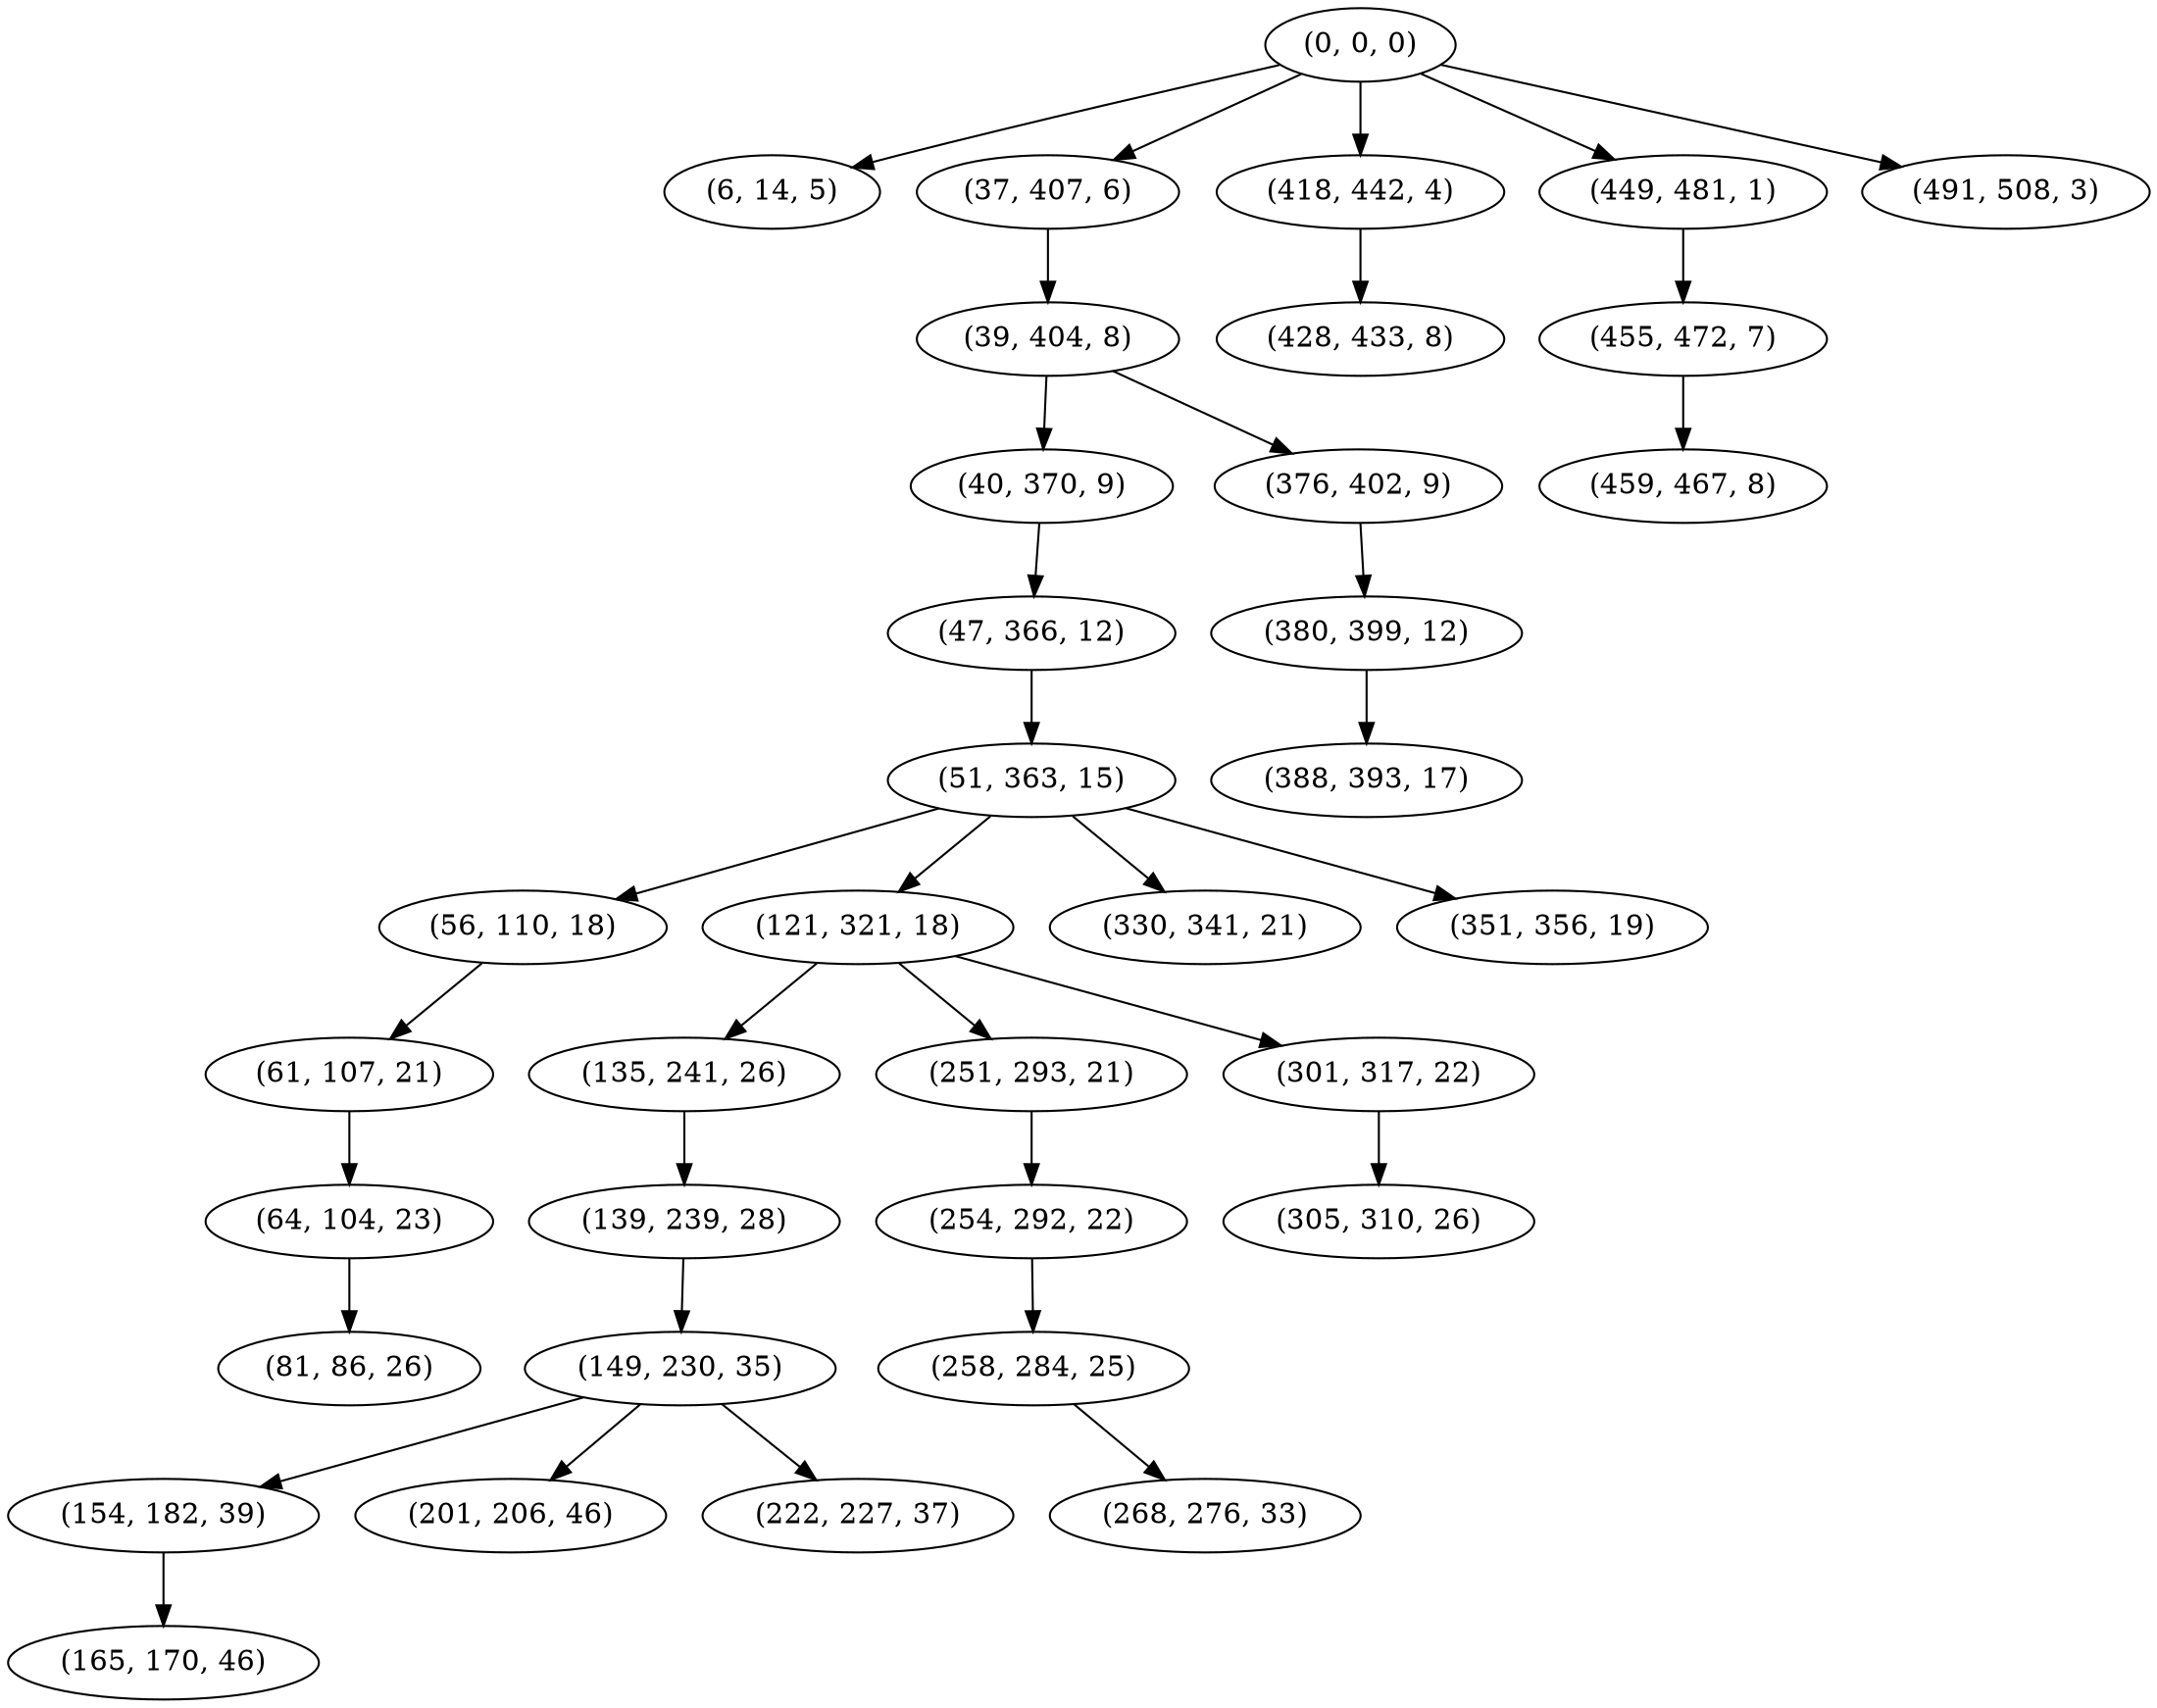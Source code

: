 digraph tree {
    "(0, 0, 0)";
    "(6, 14, 5)";
    "(37, 407, 6)";
    "(39, 404, 8)";
    "(40, 370, 9)";
    "(47, 366, 12)";
    "(51, 363, 15)";
    "(56, 110, 18)";
    "(61, 107, 21)";
    "(64, 104, 23)";
    "(81, 86, 26)";
    "(121, 321, 18)";
    "(135, 241, 26)";
    "(139, 239, 28)";
    "(149, 230, 35)";
    "(154, 182, 39)";
    "(165, 170, 46)";
    "(201, 206, 46)";
    "(222, 227, 37)";
    "(251, 293, 21)";
    "(254, 292, 22)";
    "(258, 284, 25)";
    "(268, 276, 33)";
    "(301, 317, 22)";
    "(305, 310, 26)";
    "(330, 341, 21)";
    "(351, 356, 19)";
    "(376, 402, 9)";
    "(380, 399, 12)";
    "(388, 393, 17)";
    "(418, 442, 4)";
    "(428, 433, 8)";
    "(449, 481, 1)";
    "(455, 472, 7)";
    "(459, 467, 8)";
    "(491, 508, 3)";
    "(0, 0, 0)" -> "(6, 14, 5)";
    "(0, 0, 0)" -> "(37, 407, 6)";
    "(0, 0, 0)" -> "(418, 442, 4)";
    "(0, 0, 0)" -> "(449, 481, 1)";
    "(0, 0, 0)" -> "(491, 508, 3)";
    "(37, 407, 6)" -> "(39, 404, 8)";
    "(39, 404, 8)" -> "(40, 370, 9)";
    "(39, 404, 8)" -> "(376, 402, 9)";
    "(40, 370, 9)" -> "(47, 366, 12)";
    "(47, 366, 12)" -> "(51, 363, 15)";
    "(51, 363, 15)" -> "(56, 110, 18)";
    "(51, 363, 15)" -> "(121, 321, 18)";
    "(51, 363, 15)" -> "(330, 341, 21)";
    "(51, 363, 15)" -> "(351, 356, 19)";
    "(56, 110, 18)" -> "(61, 107, 21)";
    "(61, 107, 21)" -> "(64, 104, 23)";
    "(64, 104, 23)" -> "(81, 86, 26)";
    "(121, 321, 18)" -> "(135, 241, 26)";
    "(121, 321, 18)" -> "(251, 293, 21)";
    "(121, 321, 18)" -> "(301, 317, 22)";
    "(135, 241, 26)" -> "(139, 239, 28)";
    "(139, 239, 28)" -> "(149, 230, 35)";
    "(149, 230, 35)" -> "(154, 182, 39)";
    "(149, 230, 35)" -> "(201, 206, 46)";
    "(149, 230, 35)" -> "(222, 227, 37)";
    "(154, 182, 39)" -> "(165, 170, 46)";
    "(251, 293, 21)" -> "(254, 292, 22)";
    "(254, 292, 22)" -> "(258, 284, 25)";
    "(258, 284, 25)" -> "(268, 276, 33)";
    "(301, 317, 22)" -> "(305, 310, 26)";
    "(376, 402, 9)" -> "(380, 399, 12)";
    "(380, 399, 12)" -> "(388, 393, 17)";
    "(418, 442, 4)" -> "(428, 433, 8)";
    "(449, 481, 1)" -> "(455, 472, 7)";
    "(455, 472, 7)" -> "(459, 467, 8)";
}
